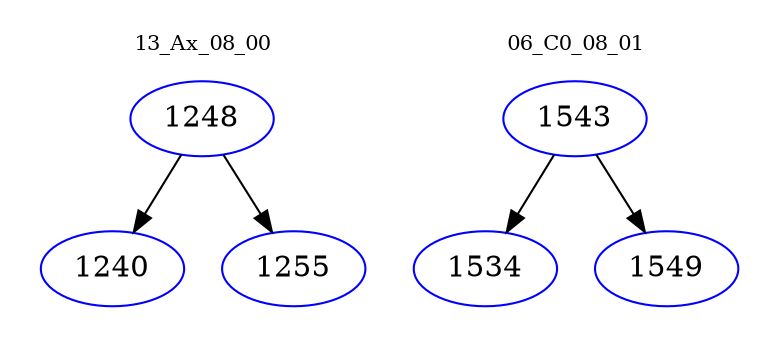 digraph{
subgraph cluster_0 {
color = white
label = "13_Ax_08_00";
fontsize=10;
T0_1248 [label="1248", color="blue"]
T0_1248 -> T0_1240 [color="black"]
T0_1240 [label="1240", color="blue"]
T0_1248 -> T0_1255 [color="black"]
T0_1255 [label="1255", color="blue"]
}
subgraph cluster_1 {
color = white
label = "06_C0_08_01";
fontsize=10;
T1_1543 [label="1543", color="blue"]
T1_1543 -> T1_1534 [color="black"]
T1_1534 [label="1534", color="blue"]
T1_1543 -> T1_1549 [color="black"]
T1_1549 [label="1549", color="blue"]
}
}
